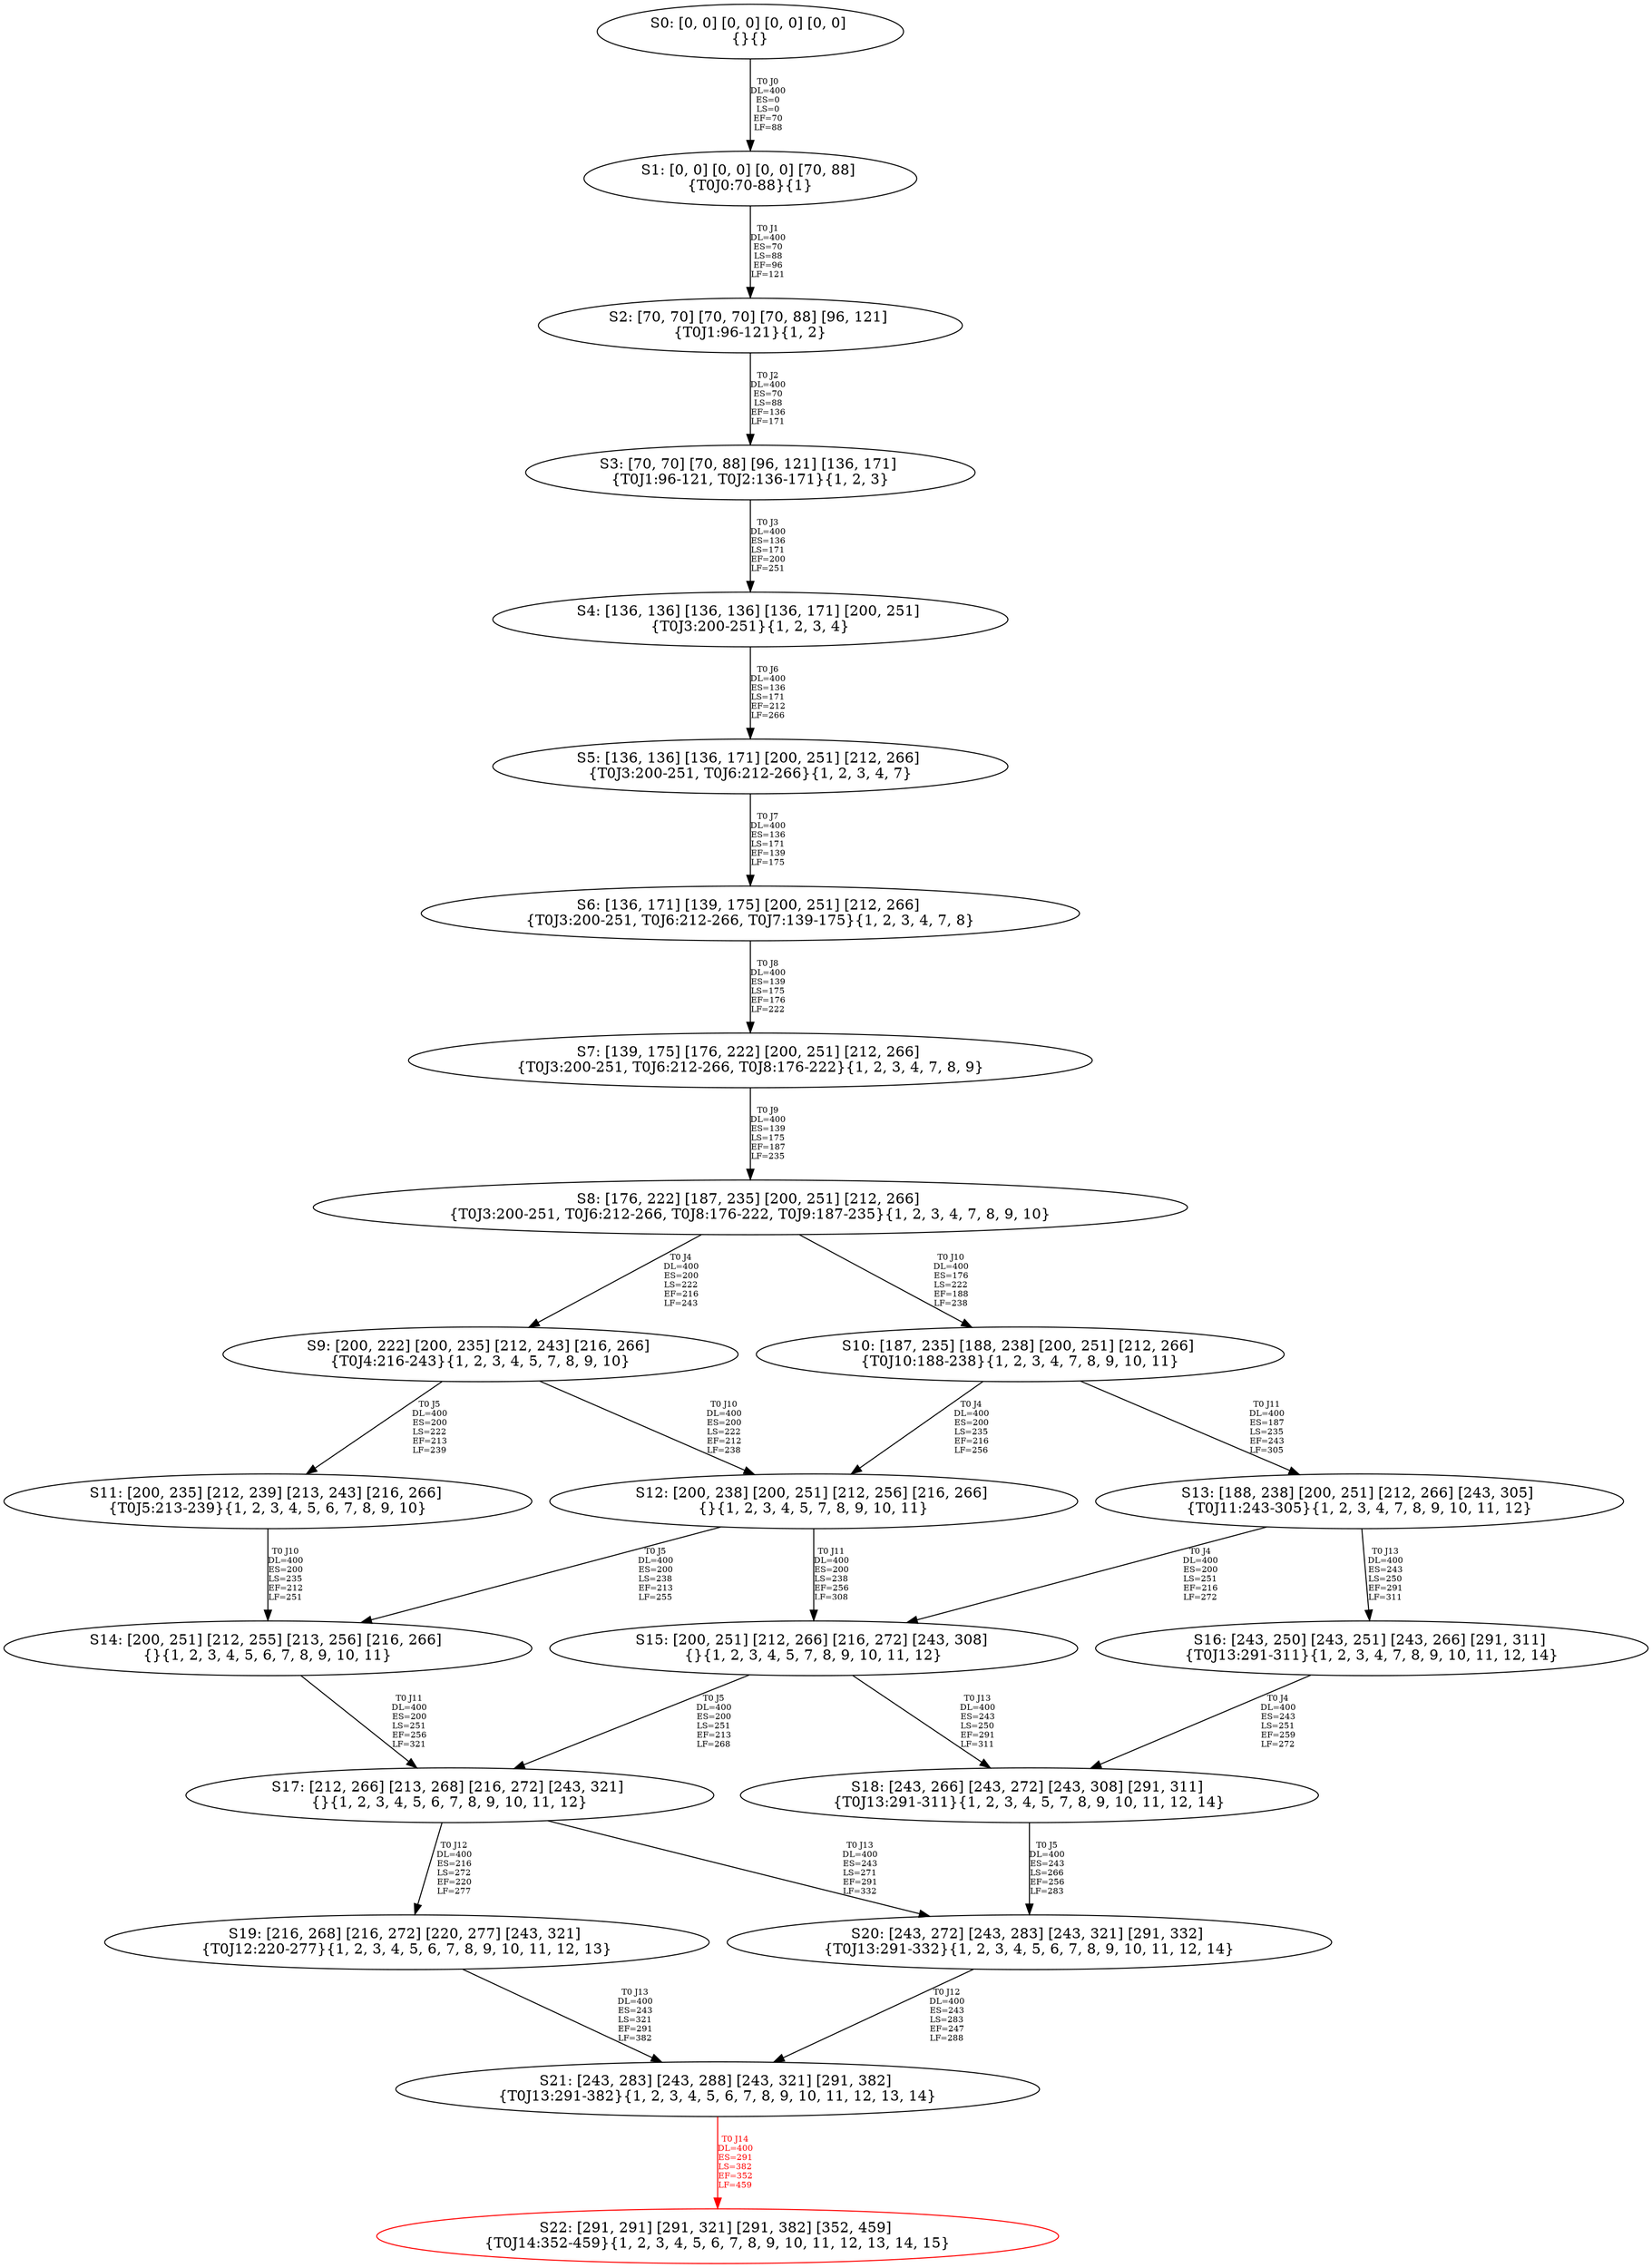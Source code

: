 digraph {
	S0[label="S0: [0, 0] [0, 0] [0, 0] [0, 0] \n{}{}"];
	S1[label="S1: [0, 0] [0, 0] [0, 0] [70, 88] \n{T0J0:70-88}{1}"];
	S2[label="S2: [70, 70] [70, 70] [70, 88] [96, 121] \n{T0J1:96-121}{1, 2}"];
	S3[label="S3: [70, 70] [70, 88] [96, 121] [136, 171] \n{T0J1:96-121, T0J2:136-171}{1, 2, 3}"];
	S4[label="S4: [136, 136] [136, 136] [136, 171] [200, 251] \n{T0J3:200-251}{1, 2, 3, 4}"];
	S5[label="S5: [136, 136] [136, 171] [200, 251] [212, 266] \n{T0J3:200-251, T0J6:212-266}{1, 2, 3, 4, 7}"];
	S6[label="S6: [136, 171] [139, 175] [200, 251] [212, 266] \n{T0J3:200-251, T0J6:212-266, T0J7:139-175}{1, 2, 3, 4, 7, 8}"];
	S7[label="S7: [139, 175] [176, 222] [200, 251] [212, 266] \n{T0J3:200-251, T0J6:212-266, T0J8:176-222}{1, 2, 3, 4, 7, 8, 9}"];
	S8[label="S8: [176, 222] [187, 235] [200, 251] [212, 266] \n{T0J3:200-251, T0J6:212-266, T0J8:176-222, T0J9:187-235}{1, 2, 3, 4, 7, 8, 9, 10}"];
	S9[label="S9: [200, 222] [200, 235] [212, 243] [216, 266] \n{T0J4:216-243}{1, 2, 3, 4, 5, 7, 8, 9, 10}"];
	S10[label="S10: [187, 235] [188, 238] [200, 251] [212, 266] \n{T0J10:188-238}{1, 2, 3, 4, 7, 8, 9, 10, 11}"];
	S11[label="S11: [200, 235] [212, 239] [213, 243] [216, 266] \n{T0J5:213-239}{1, 2, 3, 4, 5, 6, 7, 8, 9, 10}"];
	S12[label="S12: [200, 238] [200, 251] [212, 256] [216, 266] \n{}{1, 2, 3, 4, 5, 7, 8, 9, 10, 11}"];
	S13[label="S13: [188, 238] [200, 251] [212, 266] [243, 305] \n{T0J11:243-305}{1, 2, 3, 4, 7, 8, 9, 10, 11, 12}"];
	S14[label="S14: [200, 251] [212, 255] [213, 256] [216, 266] \n{}{1, 2, 3, 4, 5, 6, 7, 8, 9, 10, 11}"];
	S15[label="S15: [200, 251] [212, 266] [216, 272] [243, 308] \n{}{1, 2, 3, 4, 5, 7, 8, 9, 10, 11, 12}"];
	S16[label="S16: [243, 250] [243, 251] [243, 266] [291, 311] \n{T0J13:291-311}{1, 2, 3, 4, 7, 8, 9, 10, 11, 12, 14}"];
	S17[label="S17: [212, 266] [213, 268] [216, 272] [243, 321] \n{}{1, 2, 3, 4, 5, 6, 7, 8, 9, 10, 11, 12}"];
	S18[label="S18: [243, 266] [243, 272] [243, 308] [291, 311] \n{T0J13:291-311}{1, 2, 3, 4, 5, 7, 8, 9, 10, 11, 12, 14}"];
	S19[label="S19: [216, 268] [216, 272] [220, 277] [243, 321] \n{T0J12:220-277}{1, 2, 3, 4, 5, 6, 7, 8, 9, 10, 11, 12, 13}"];
	S20[label="S20: [243, 272] [243, 283] [243, 321] [291, 332] \n{T0J13:291-332}{1, 2, 3, 4, 5, 6, 7, 8, 9, 10, 11, 12, 14}"];
	S21[label="S21: [243, 283] [243, 288] [243, 321] [291, 382] \n{T0J13:291-382}{1, 2, 3, 4, 5, 6, 7, 8, 9, 10, 11, 12, 13, 14}"];
	S22[label="S22: [291, 291] [291, 321] [291, 382] [352, 459] \n{T0J14:352-459}{1, 2, 3, 4, 5, 6, 7, 8, 9, 10, 11, 12, 13, 14, 15}"];
	S0 -> S1[label="T0 J0\nDL=400\nES=0\nLS=0\nEF=70\nLF=88",fontsize=8];
	S1 -> S2[label="T0 J1\nDL=400\nES=70\nLS=88\nEF=96\nLF=121",fontsize=8];
	S2 -> S3[label="T0 J2\nDL=400\nES=70\nLS=88\nEF=136\nLF=171",fontsize=8];
	S3 -> S4[label="T0 J3\nDL=400\nES=136\nLS=171\nEF=200\nLF=251",fontsize=8];
	S4 -> S5[label="T0 J6\nDL=400\nES=136\nLS=171\nEF=212\nLF=266",fontsize=8];
	S5 -> S6[label="T0 J7\nDL=400\nES=136\nLS=171\nEF=139\nLF=175",fontsize=8];
	S6 -> S7[label="T0 J8\nDL=400\nES=139\nLS=175\nEF=176\nLF=222",fontsize=8];
	S7 -> S8[label="T0 J9\nDL=400\nES=139\nLS=175\nEF=187\nLF=235",fontsize=8];
	S8 -> S9[label="T0 J4\nDL=400\nES=200\nLS=222\nEF=216\nLF=243",fontsize=8];
	S8 -> S10[label="T0 J10\nDL=400\nES=176\nLS=222\nEF=188\nLF=238",fontsize=8];
	S9 -> S11[label="T0 J5\nDL=400\nES=200\nLS=222\nEF=213\nLF=239",fontsize=8];
	S9 -> S12[label="T0 J10\nDL=400\nES=200\nLS=222\nEF=212\nLF=238",fontsize=8];
	S10 -> S12[label="T0 J4\nDL=400\nES=200\nLS=235\nEF=216\nLF=256",fontsize=8];
	S10 -> S13[label="T0 J11\nDL=400\nES=187\nLS=235\nEF=243\nLF=305",fontsize=8];
	S11 -> S14[label="T0 J10\nDL=400\nES=200\nLS=235\nEF=212\nLF=251",fontsize=8];
	S12 -> S14[label="T0 J5\nDL=400\nES=200\nLS=238\nEF=213\nLF=255",fontsize=8];
	S12 -> S15[label="T0 J11\nDL=400\nES=200\nLS=238\nEF=256\nLF=308",fontsize=8];
	S13 -> S15[label="T0 J4\nDL=400\nES=200\nLS=251\nEF=216\nLF=272",fontsize=8];
	S13 -> S16[label="T0 J13\nDL=400\nES=243\nLS=250\nEF=291\nLF=311",fontsize=8];
	S14 -> S17[label="T0 J11\nDL=400\nES=200\nLS=251\nEF=256\nLF=321",fontsize=8];
	S15 -> S17[label="T0 J5\nDL=400\nES=200\nLS=251\nEF=213\nLF=268",fontsize=8];
	S15 -> S18[label="T0 J13\nDL=400\nES=243\nLS=250\nEF=291\nLF=311",fontsize=8];
	S16 -> S18[label="T0 J4\nDL=400\nES=243\nLS=251\nEF=259\nLF=272",fontsize=8];
	S17 -> S19[label="T0 J12\nDL=400\nES=216\nLS=272\nEF=220\nLF=277",fontsize=8];
	S17 -> S20[label="T0 J13\nDL=400\nES=243\nLS=271\nEF=291\nLF=332",fontsize=8];
	S18 -> S20[label="T0 J5\nDL=400\nES=243\nLS=266\nEF=256\nLF=283",fontsize=8];
	S19 -> S21[label="T0 J13\nDL=400\nES=243\nLS=321\nEF=291\nLF=382",fontsize=8];
	S20 -> S21[label="T0 J12\nDL=400\nES=243\nLS=283\nEF=247\nLF=288",fontsize=8];
	S21 -> S22[label="T0 J14\nDL=400\nES=291\nLS=382\nEF=352\nLF=459",color=Red,fontcolor=Red,fontsize=8];
S22[color=Red];
}
